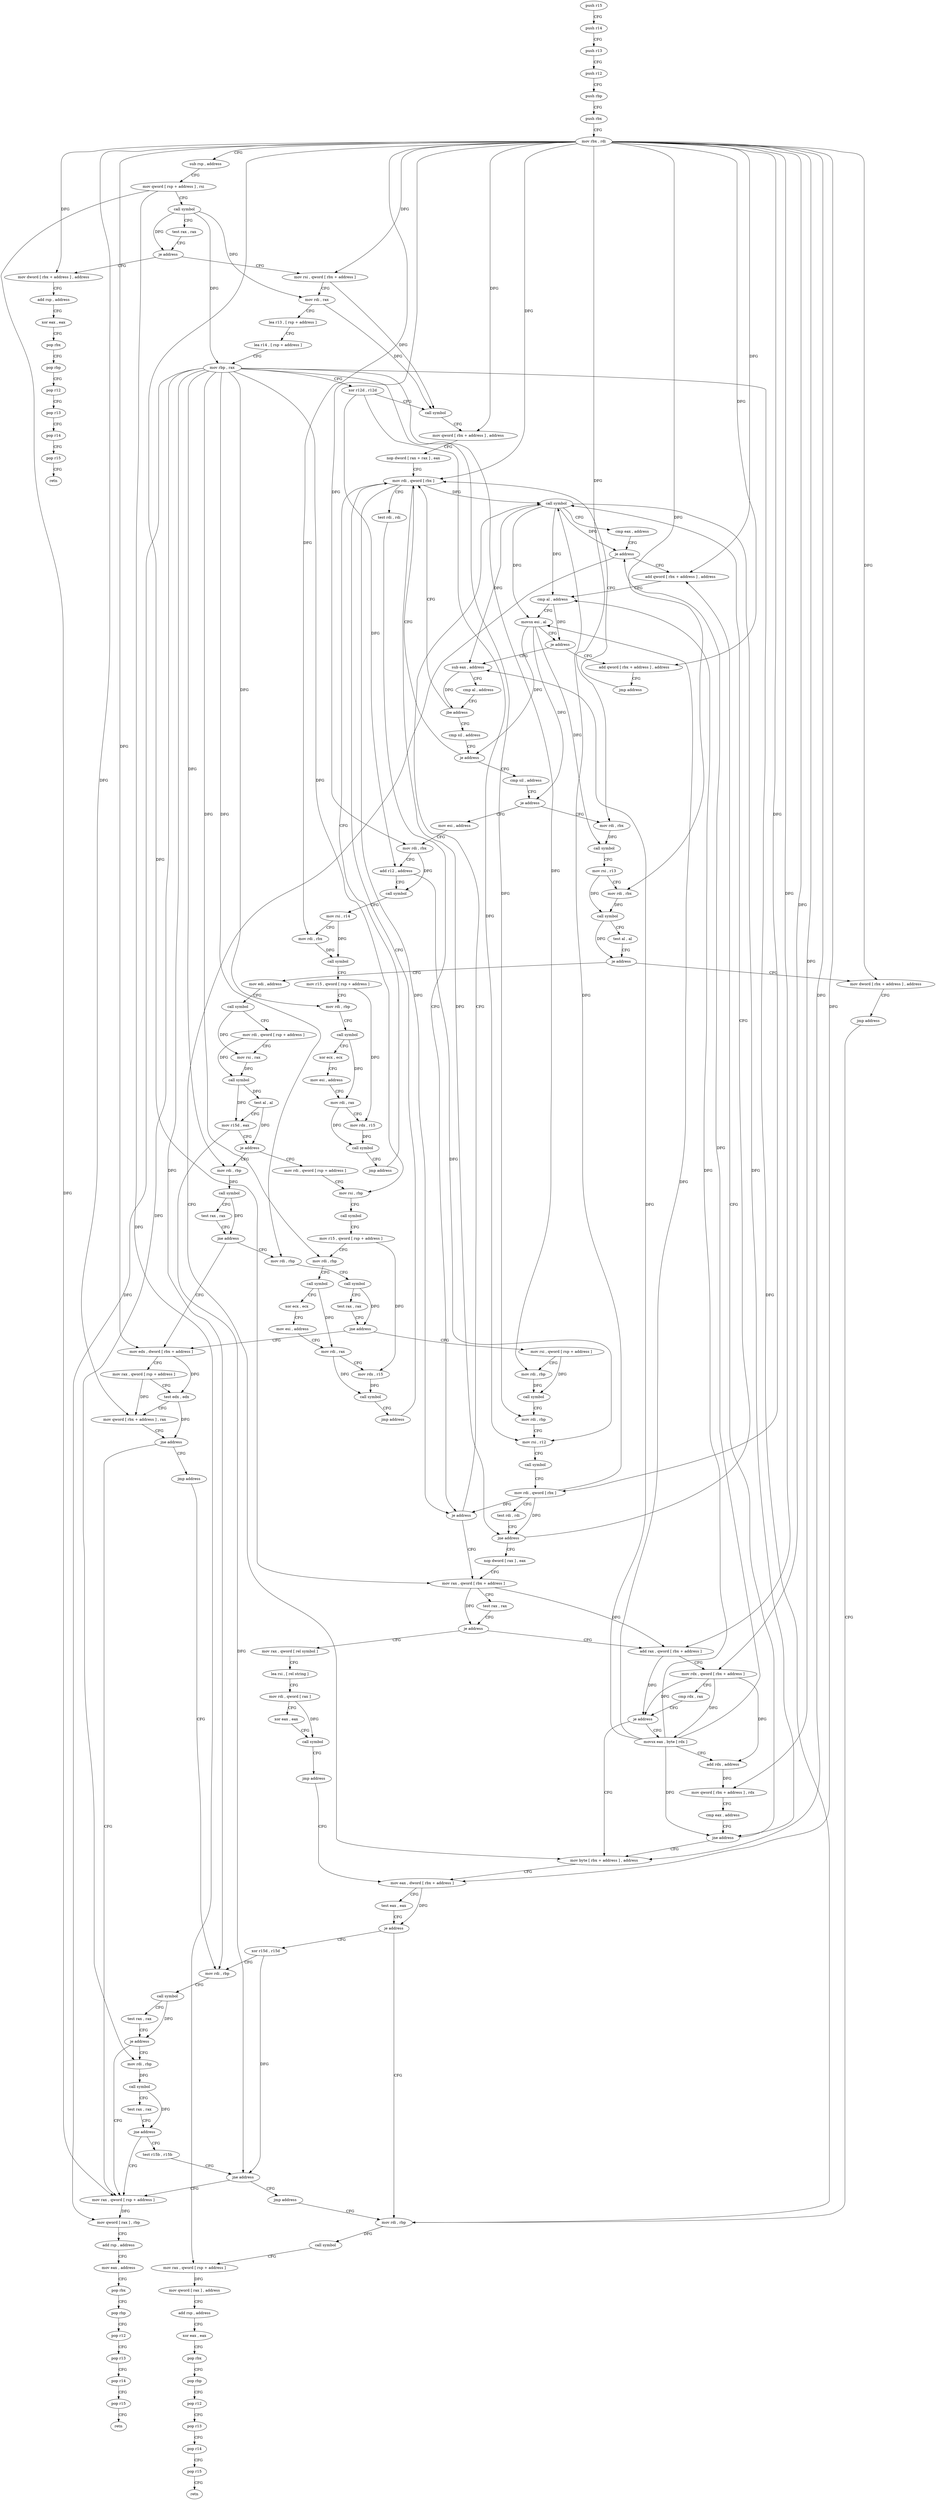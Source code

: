 digraph "func" {
"110480" [label = "push r15" ]
"110482" [label = "push r14" ]
"110484" [label = "push r13" ]
"110486" [label = "push r12" ]
"110488" [label = "push rbp" ]
"110489" [label = "push rbx" ]
"110490" [label = "mov rbx , rdi" ]
"110493" [label = "sub rsp , address" ]
"110497" [label = "mov qword [ rsp + address ] , rsi" ]
"110502" [label = "call symbol" ]
"110507" [label = "test rax , rax" ]
"110510" [label = "je address" ]
"111056" [label = "mov dword [ rbx + address ] , address" ]
"110516" [label = "mov rsi , qword [ rbx + address ]" ]
"111063" [label = "add rsp , address" ]
"111067" [label = "xor eax , eax" ]
"111069" [label = "pop rbx" ]
"111070" [label = "pop rbp" ]
"111071" [label = "pop r12" ]
"111073" [label = "pop r13" ]
"111075" [label = "pop r14" ]
"111077" [label = "pop r15" ]
"111079" [label = "retn" ]
"110520" [label = "mov rdi , rax" ]
"110523" [label = "lea r13 , [ rsp + address ]" ]
"110528" [label = "lea r14 , [ rsp + address ]" ]
"110533" [label = "mov rbp , rax" ]
"110536" [label = "xor r12d , r12d" ]
"110539" [label = "call symbol" ]
"110544" [label = "mov qword [ rbx + address ] , address" ]
"110552" [label = "nop dword [ rax + rax ] , eax" ]
"110560" [label = "mov rdi , qword [ rbx ]" ]
"110760" [label = "mov rax , qword [ rbx + address ]" ]
"110764" [label = "test rax , rax" ]
"110767" [label = "je address" ]
"111136" [label = "mov rax , qword [ rel symbol ]" ]
"110773" [label = "add rax , qword [ rbx + address ]" ]
"110572" [label = "call symbol" ]
"110577" [label = "cmp eax , address" ]
"110580" [label = "je address" ]
"110806" [label = "mov byte [ rbx + address ] , address" ]
"110586" [label = "add qword [ rbx + address ] , address" ]
"111143" [label = "lea rsi , [ rel string ]" ]
"111150" [label = "mov rdi , qword [ rax ]" ]
"111153" [label = "xor eax , eax" ]
"111155" [label = "call symbol" ]
"111160" [label = "jmp address" ]
"110810" [label = "mov eax , dword [ rbx + address ]" ]
"110777" [label = "mov rdx , qword [ rbx + address ]" ]
"110781" [label = "cmp rdx , rax" ]
"110784" [label = "je address" ]
"110786" [label = "movsx eax , byte [ rdx ]" ]
"110591" [label = "cmp al , address" ]
"110593" [label = "movsx esi , al" ]
"110596" [label = "je address" ]
"110864" [label = "add qword [ rbx + address ] , address" ]
"110602" [label = "sub eax , address" ]
"110813" [label = "test eax , eax" ]
"110815" [label = "je address" ]
"111008" [label = "xor r15d , r15d" ]
"110821" [label = "mov rdi , rbp" ]
"110789" [label = "add rdx , address" ]
"110793" [label = "mov qword [ rbx + address ] , rdx" ]
"110797" [label = "cmp eax , address" ]
"110800" [label = "jne address" ]
"111011" [label = "mov rdi , rbp" ]
"110824" [label = "call symbol" ]
"110829" [label = "mov rax , qword [ rsp + address ]" ]
"110834" [label = "mov qword [ rax ] , address" ]
"110841" [label = "add rsp , address" ]
"110845" [label = "xor eax , eax" ]
"110847" [label = "pop rbx" ]
"110848" [label = "pop rbp" ]
"110849" [label = "pop r12" ]
"110851" [label = "pop r13" ]
"110853" [label = "pop r14" ]
"110855" [label = "pop r15" ]
"110857" [label = "retn" ]
"110869" [label = "jmp address" ]
"110605" [label = "cmp al , address" ]
"110607" [label = "jbe address" ]
"110609" [label = "cmp sil , address" ]
"111110" [label = "mov rdi , rbp" ]
"111113" [label = "call symbol" ]
"111118" [label = "test rax , rax" ]
"111121" [label = "jne address" ]
"111024" [label = "mov rax , qword [ rsp + address ]" ]
"111123" [label = "test r15b , r15b" ]
"111029" [label = "mov qword [ rax ] , rbp" ]
"111032" [label = "add rsp , address" ]
"111036" [label = "mov eax , address" ]
"111041" [label = "pop rbx" ]
"111042" [label = "pop rbp" ]
"111043" [label = "pop r12" ]
"111045" [label = "pop r13" ]
"111047" [label = "pop r14" ]
"111049" [label = "pop r15" ]
"111051" [label = "retn" ]
"110563" [label = "test rdi , rdi" ]
"110566" [label = "je address" ]
"110613" [label = "je address" ]
"110615" [label = "cmp sil , address" ]
"111126" [label = "jne address" ]
"111128" [label = "jmp address" ]
"110619" [label = "je address" ]
"110936" [label = "mov esi , address" ]
"110625" [label = "mov rdi , rbx" ]
"110941" [label = "mov rdi , rbx" ]
"110944" [label = "add r12 , address" ]
"110948" [label = "call symbol" ]
"110953" [label = "mov rsi , r14" ]
"110956" [label = "mov rdi , rbx" ]
"110959" [label = "call symbol" ]
"110964" [label = "mov r15 , qword [ rsp + address ]" ]
"110969" [label = "mov rdi , rbp" ]
"110972" [label = "call symbol" ]
"110977" [label = "xor ecx , ecx" ]
"110979" [label = "mov esi , address" ]
"110984" [label = "mov rdi , rax" ]
"110987" [label = "mov rdx , r15" ]
"110990" [label = "call symbol" ]
"110995" [label = "jmp address" ]
"110628" [label = "call symbol" ]
"110633" [label = "mov rsi , r13" ]
"110636" [label = "mov rdi , rbx" ]
"110639" [label = "call symbol" ]
"110644" [label = "test al , al" ]
"110646" [label = "je address" ]
"111080" [label = "mov dword [ rbx + address ] , address" ]
"110652" [label = "mov edi , address" ]
"111087" [label = "jmp address" ]
"110657" [label = "call symbol" ]
"110662" [label = "mov rdi , qword [ rsp + address ]" ]
"110667" [label = "mov rsi , rax" ]
"110670" [label = "call symbol" ]
"110675" [label = "test al , al" ]
"110677" [label = "mov r15d , eax" ]
"110680" [label = "je address" ]
"110880" [label = "mov rdi , qword [ rsp + address ]" ]
"110686" [label = "mov rdi , rbp" ]
"110885" [label = "mov rsi , rbp" ]
"110888" [label = "call symbol" ]
"110893" [label = "mov r15 , qword [ rsp + address ]" ]
"110898" [label = "mov rdi , rbp" ]
"110901" [label = "call symbol" ]
"110906" [label = "xor ecx , ecx" ]
"110908" [label = "mov esi , address" ]
"110913" [label = "mov rdi , rax" ]
"110916" [label = "mov rdx , r15" ]
"110919" [label = "call symbol" ]
"110924" [label = "jmp address" ]
"110689" [label = "call symbol" ]
"110694" [label = "test rax , rax" ]
"110697" [label = "jne address" ]
"111092" [label = "mov edx , dword [ rbx + address ]" ]
"110703" [label = "mov rdi , rbp" ]
"111095" [label = "mov rax , qword [ rsp + address ]" ]
"111100" [label = "test edx , edx" ]
"111102" [label = "mov qword [ rbx + address ] , rax" ]
"111106" [label = "jne address" ]
"111108" [label = "jmp address" ]
"110706" [label = "call symbol" ]
"110711" [label = "test rax , rax" ]
"110714" [label = "jne address" ]
"110720" [label = "mov rsi , qword [ rsp + address ]" ]
"110725" [label = "mov rdi , rbp" ]
"110728" [label = "call symbol" ]
"110733" [label = "mov rdi , rbp" ]
"110736" [label = "mov rsi , r12" ]
"110739" [label = "call symbol" ]
"110744" [label = "mov rdi , qword [ rbx ]" ]
"110747" [label = "test rdi , rdi" ]
"110750" [label = "jne address" ]
"110756" [label = "nop dword [ rax ] , eax" ]
"111014" [label = "call symbol" ]
"111019" [label = "test rax , rax" ]
"111022" [label = "je address" ]
"110480" -> "110482" [ label = "CFG" ]
"110482" -> "110484" [ label = "CFG" ]
"110484" -> "110486" [ label = "CFG" ]
"110486" -> "110488" [ label = "CFG" ]
"110488" -> "110489" [ label = "CFG" ]
"110489" -> "110490" [ label = "CFG" ]
"110490" -> "110493" [ label = "CFG" ]
"110490" -> "111056" [ label = "DFG" ]
"110490" -> "110516" [ label = "DFG" ]
"110490" -> "110544" [ label = "DFG" ]
"110490" -> "110560" [ label = "DFG" ]
"110490" -> "110760" [ label = "DFG" ]
"110490" -> "110773" [ label = "DFG" ]
"110490" -> "110777" [ label = "DFG" ]
"110490" -> "110806" [ label = "DFG" ]
"110490" -> "110586" [ label = "DFG" ]
"110490" -> "110810" [ label = "DFG" ]
"110490" -> "110793" [ label = "DFG" ]
"110490" -> "110864" [ label = "DFG" ]
"110490" -> "110941" [ label = "DFG" ]
"110490" -> "110956" [ label = "DFG" ]
"110490" -> "110625" [ label = "DFG" ]
"110490" -> "110636" [ label = "DFG" ]
"110490" -> "111080" [ label = "DFG" ]
"110490" -> "111092" [ label = "DFG" ]
"110490" -> "111102" [ label = "DFG" ]
"110490" -> "110744" [ label = "DFG" ]
"110493" -> "110497" [ label = "CFG" ]
"110497" -> "110502" [ label = "CFG" ]
"110497" -> "110829" [ label = "DFG" ]
"110497" -> "111024" [ label = "DFG" ]
"110502" -> "110507" [ label = "CFG" ]
"110502" -> "110510" [ label = "DFG" ]
"110502" -> "110520" [ label = "DFG" ]
"110502" -> "110533" [ label = "DFG" ]
"110507" -> "110510" [ label = "CFG" ]
"110510" -> "111056" [ label = "CFG" ]
"110510" -> "110516" [ label = "CFG" ]
"111056" -> "111063" [ label = "CFG" ]
"110516" -> "110520" [ label = "CFG" ]
"110516" -> "110539" [ label = "DFG" ]
"111063" -> "111067" [ label = "CFG" ]
"111067" -> "111069" [ label = "CFG" ]
"111069" -> "111070" [ label = "CFG" ]
"111070" -> "111071" [ label = "CFG" ]
"111071" -> "111073" [ label = "CFG" ]
"111073" -> "111075" [ label = "CFG" ]
"111075" -> "111077" [ label = "CFG" ]
"111077" -> "111079" [ label = "CFG" ]
"110520" -> "110523" [ label = "CFG" ]
"110520" -> "110539" [ label = "DFG" ]
"110523" -> "110528" [ label = "CFG" ]
"110528" -> "110533" [ label = "CFG" ]
"110533" -> "110536" [ label = "CFG" ]
"110533" -> "110821" [ label = "DFG" ]
"110533" -> "111011" [ label = "DFG" ]
"110533" -> "111110" [ label = "DFG" ]
"110533" -> "111029" [ label = "DFG" ]
"110533" -> "110969" [ label = "DFG" ]
"110533" -> "110885" [ label = "DFG" ]
"110533" -> "110898" [ label = "DFG" ]
"110533" -> "110686" [ label = "DFG" ]
"110533" -> "110703" [ label = "DFG" ]
"110533" -> "110725" [ label = "DFG" ]
"110533" -> "110733" [ label = "DFG" ]
"110536" -> "110539" [ label = "CFG" ]
"110536" -> "110944" [ label = "DFG" ]
"110536" -> "110736" [ label = "DFG" ]
"110539" -> "110544" [ label = "CFG" ]
"110544" -> "110552" [ label = "CFG" ]
"110552" -> "110560" [ label = "CFG" ]
"110560" -> "110563" [ label = "CFG" ]
"110560" -> "110566" [ label = "DFG" ]
"110560" -> "110572" [ label = "DFG" ]
"110560" -> "110750" [ label = "DFG" ]
"110760" -> "110764" [ label = "CFG" ]
"110760" -> "110767" [ label = "DFG" ]
"110760" -> "110773" [ label = "DFG" ]
"110764" -> "110767" [ label = "CFG" ]
"110767" -> "111136" [ label = "CFG" ]
"110767" -> "110773" [ label = "CFG" ]
"111136" -> "111143" [ label = "CFG" ]
"110773" -> "110777" [ label = "CFG" ]
"110773" -> "110784" [ label = "DFG" ]
"110572" -> "110577" [ label = "CFG" ]
"110572" -> "110580" [ label = "DFG" ]
"110572" -> "110591" [ label = "DFG" ]
"110572" -> "110593" [ label = "DFG" ]
"110572" -> "110800" [ label = "DFG" ]
"110572" -> "110602" [ label = "DFG" ]
"110577" -> "110580" [ label = "CFG" ]
"110580" -> "110806" [ label = "CFG" ]
"110580" -> "110586" [ label = "CFG" ]
"110806" -> "110810" [ label = "CFG" ]
"110586" -> "110591" [ label = "CFG" ]
"111143" -> "111150" [ label = "CFG" ]
"111150" -> "111153" [ label = "CFG" ]
"111150" -> "111155" [ label = "DFG" ]
"111153" -> "111155" [ label = "CFG" ]
"111155" -> "111160" [ label = "CFG" ]
"111160" -> "110810" [ label = "CFG" ]
"110810" -> "110813" [ label = "CFG" ]
"110810" -> "110815" [ label = "DFG" ]
"110777" -> "110781" [ label = "CFG" ]
"110777" -> "110784" [ label = "DFG" ]
"110777" -> "110786" [ label = "DFG" ]
"110777" -> "110789" [ label = "DFG" ]
"110781" -> "110784" [ label = "CFG" ]
"110784" -> "110806" [ label = "CFG" ]
"110784" -> "110786" [ label = "CFG" ]
"110786" -> "110789" [ label = "CFG" ]
"110786" -> "110580" [ label = "DFG" ]
"110786" -> "110591" [ label = "DFG" ]
"110786" -> "110593" [ label = "DFG" ]
"110786" -> "110800" [ label = "DFG" ]
"110786" -> "110602" [ label = "DFG" ]
"110591" -> "110593" [ label = "CFG" ]
"110591" -> "110596" [ label = "DFG" ]
"110593" -> "110596" [ label = "CFG" ]
"110593" -> "110613" [ label = "DFG" ]
"110593" -> "110619" [ label = "DFG" ]
"110593" -> "110628" [ label = "DFG" ]
"110596" -> "110864" [ label = "CFG" ]
"110596" -> "110602" [ label = "CFG" ]
"110864" -> "110869" [ label = "CFG" ]
"110602" -> "110605" [ label = "CFG" ]
"110602" -> "110607" [ label = "DFG" ]
"110813" -> "110815" [ label = "CFG" ]
"110815" -> "111008" [ label = "CFG" ]
"110815" -> "110821" [ label = "CFG" ]
"111008" -> "111011" [ label = "CFG" ]
"111008" -> "111126" [ label = "DFG" ]
"110821" -> "110824" [ label = "DFG" ]
"110789" -> "110793" [ label = "DFG" ]
"110793" -> "110797" [ label = "CFG" ]
"110797" -> "110800" [ label = "CFG" ]
"110800" -> "110586" [ label = "CFG" ]
"110800" -> "110806" [ label = "CFG" ]
"111011" -> "111014" [ label = "CFG" ]
"110824" -> "110829" [ label = "CFG" ]
"110829" -> "110834" [ label = "DFG" ]
"110834" -> "110841" [ label = "CFG" ]
"110841" -> "110845" [ label = "CFG" ]
"110845" -> "110847" [ label = "CFG" ]
"110847" -> "110848" [ label = "CFG" ]
"110848" -> "110849" [ label = "CFG" ]
"110849" -> "110851" [ label = "CFG" ]
"110851" -> "110853" [ label = "CFG" ]
"110853" -> "110855" [ label = "CFG" ]
"110855" -> "110857" [ label = "CFG" ]
"110869" -> "110560" [ label = "CFG" ]
"110605" -> "110607" [ label = "CFG" ]
"110607" -> "110560" [ label = "CFG" ]
"110607" -> "110609" [ label = "CFG" ]
"110609" -> "110613" [ label = "CFG" ]
"111110" -> "111113" [ label = "DFG" ]
"111113" -> "111118" [ label = "CFG" ]
"111113" -> "111121" [ label = "DFG" ]
"111118" -> "111121" [ label = "CFG" ]
"111121" -> "111024" [ label = "CFG" ]
"111121" -> "111123" [ label = "CFG" ]
"111024" -> "111029" [ label = "DFG" ]
"111123" -> "111126" [ label = "CFG" ]
"111029" -> "111032" [ label = "CFG" ]
"111032" -> "111036" [ label = "CFG" ]
"111036" -> "111041" [ label = "CFG" ]
"111041" -> "111042" [ label = "CFG" ]
"111042" -> "111043" [ label = "CFG" ]
"111043" -> "111045" [ label = "CFG" ]
"111045" -> "111047" [ label = "CFG" ]
"111047" -> "111049" [ label = "CFG" ]
"111049" -> "111051" [ label = "CFG" ]
"110563" -> "110566" [ label = "CFG" ]
"110566" -> "110760" [ label = "CFG" ]
"110566" -> "110572" [ label = "CFG" ]
"110613" -> "110560" [ label = "CFG" ]
"110613" -> "110615" [ label = "CFG" ]
"110615" -> "110619" [ label = "CFG" ]
"111126" -> "111024" [ label = "CFG" ]
"111126" -> "111128" [ label = "CFG" ]
"111128" -> "110821" [ label = "CFG" ]
"110619" -> "110936" [ label = "CFG" ]
"110619" -> "110625" [ label = "CFG" ]
"110936" -> "110941" [ label = "CFG" ]
"110625" -> "110628" [ label = "DFG" ]
"110941" -> "110944" [ label = "CFG" ]
"110941" -> "110948" [ label = "DFG" ]
"110944" -> "110948" [ label = "CFG" ]
"110944" -> "110736" [ label = "DFG" ]
"110948" -> "110953" [ label = "CFG" ]
"110953" -> "110956" [ label = "CFG" ]
"110953" -> "110959" [ label = "DFG" ]
"110956" -> "110959" [ label = "DFG" ]
"110959" -> "110964" [ label = "CFG" ]
"110964" -> "110969" [ label = "CFG" ]
"110964" -> "110987" [ label = "DFG" ]
"110969" -> "110972" [ label = "CFG" ]
"110972" -> "110977" [ label = "CFG" ]
"110972" -> "110984" [ label = "DFG" ]
"110977" -> "110979" [ label = "CFG" ]
"110979" -> "110984" [ label = "CFG" ]
"110984" -> "110987" [ label = "CFG" ]
"110984" -> "110990" [ label = "DFG" ]
"110987" -> "110990" [ label = "DFG" ]
"110990" -> "110995" [ label = "CFG" ]
"110995" -> "110560" [ label = "CFG" ]
"110628" -> "110633" [ label = "CFG" ]
"110633" -> "110636" [ label = "CFG" ]
"110633" -> "110639" [ label = "DFG" ]
"110636" -> "110639" [ label = "DFG" ]
"110639" -> "110644" [ label = "CFG" ]
"110639" -> "110646" [ label = "DFG" ]
"110644" -> "110646" [ label = "CFG" ]
"110646" -> "111080" [ label = "CFG" ]
"110646" -> "110652" [ label = "CFG" ]
"111080" -> "111087" [ label = "CFG" ]
"110652" -> "110657" [ label = "CFG" ]
"111087" -> "110821" [ label = "CFG" ]
"110657" -> "110662" [ label = "CFG" ]
"110657" -> "110667" [ label = "DFG" ]
"110662" -> "110667" [ label = "CFG" ]
"110662" -> "110670" [ label = "DFG" ]
"110667" -> "110670" [ label = "DFG" ]
"110670" -> "110675" [ label = "DFG" ]
"110670" -> "110677" [ label = "DFG" ]
"110675" -> "110677" [ label = "CFG" ]
"110675" -> "110680" [ label = "DFG" ]
"110677" -> "110680" [ label = "CFG" ]
"110677" -> "111126" [ label = "DFG" ]
"110680" -> "110880" [ label = "CFG" ]
"110680" -> "110686" [ label = "CFG" ]
"110880" -> "110885" [ label = "CFG" ]
"110686" -> "110689" [ label = "DFG" ]
"110885" -> "110888" [ label = "CFG" ]
"110888" -> "110893" [ label = "CFG" ]
"110893" -> "110898" [ label = "CFG" ]
"110893" -> "110916" [ label = "DFG" ]
"110898" -> "110901" [ label = "CFG" ]
"110901" -> "110906" [ label = "CFG" ]
"110901" -> "110913" [ label = "DFG" ]
"110906" -> "110908" [ label = "CFG" ]
"110908" -> "110913" [ label = "CFG" ]
"110913" -> "110916" [ label = "CFG" ]
"110913" -> "110919" [ label = "DFG" ]
"110916" -> "110919" [ label = "DFG" ]
"110919" -> "110924" [ label = "CFG" ]
"110924" -> "110560" [ label = "CFG" ]
"110689" -> "110694" [ label = "CFG" ]
"110689" -> "110697" [ label = "DFG" ]
"110694" -> "110697" [ label = "CFG" ]
"110697" -> "111092" [ label = "CFG" ]
"110697" -> "110703" [ label = "CFG" ]
"111092" -> "111095" [ label = "CFG" ]
"111092" -> "111100" [ label = "DFG" ]
"110703" -> "110706" [ label = "CFG" ]
"111095" -> "111100" [ label = "CFG" ]
"111095" -> "111102" [ label = "DFG" ]
"111100" -> "111102" [ label = "CFG" ]
"111100" -> "111106" [ label = "DFG" ]
"111102" -> "111106" [ label = "CFG" ]
"111106" -> "111024" [ label = "CFG" ]
"111106" -> "111108" [ label = "CFG" ]
"111108" -> "111011" [ label = "CFG" ]
"110706" -> "110711" [ label = "CFG" ]
"110706" -> "110714" [ label = "DFG" ]
"110711" -> "110714" [ label = "CFG" ]
"110714" -> "111092" [ label = "CFG" ]
"110714" -> "110720" [ label = "CFG" ]
"110720" -> "110725" [ label = "CFG" ]
"110720" -> "110728" [ label = "DFG" ]
"110725" -> "110728" [ label = "DFG" ]
"110728" -> "110733" [ label = "CFG" ]
"110733" -> "110736" [ label = "CFG" ]
"110736" -> "110739" [ label = "CFG" ]
"110739" -> "110744" [ label = "CFG" ]
"110744" -> "110747" [ label = "CFG" ]
"110744" -> "110566" [ label = "DFG" ]
"110744" -> "110572" [ label = "DFG" ]
"110744" -> "110750" [ label = "DFG" ]
"110747" -> "110750" [ label = "CFG" ]
"110750" -> "110572" [ label = "CFG" ]
"110750" -> "110756" [ label = "CFG" ]
"110756" -> "110760" [ label = "CFG" ]
"111014" -> "111019" [ label = "CFG" ]
"111014" -> "111022" [ label = "DFG" ]
"111019" -> "111022" [ label = "CFG" ]
"111022" -> "111110" [ label = "CFG" ]
"111022" -> "111024" [ label = "CFG" ]
}
